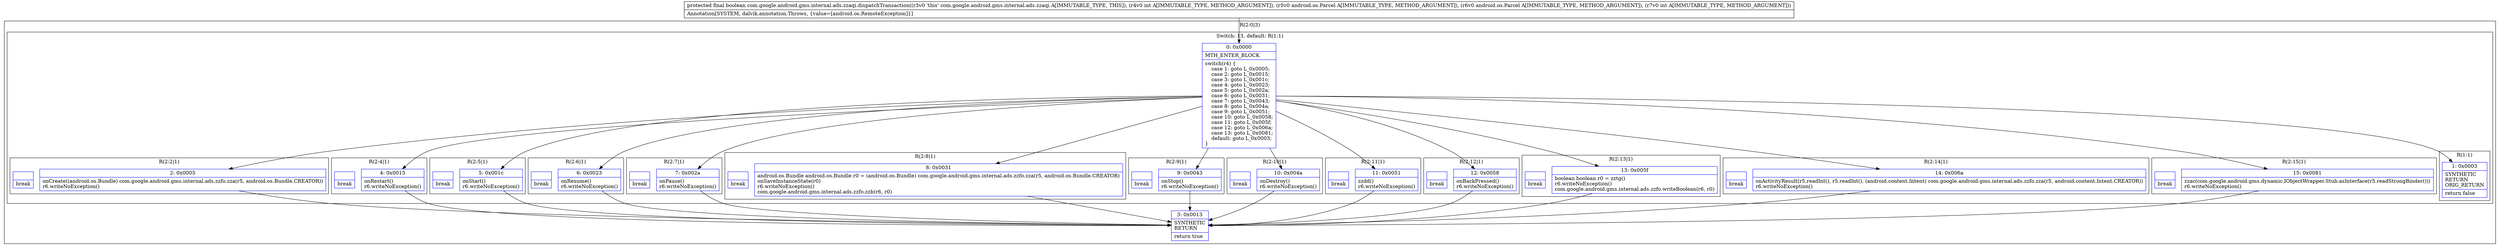 digraph "CFG forcom.google.android.gms.internal.ads.zzaqi.dispatchTransaction(ILandroid\/os\/Parcel;Landroid\/os\/Parcel;I)Z" {
subgraph cluster_Region_2060117444 {
label = "R(2:0|3)";
node [shape=record,color=blue];
subgraph cluster_SwitchRegion_1205062725 {
label = "Switch: 13, default: R(1:1)";
node [shape=record,color=blue];
Node_0 [shape=record,label="{0\:\ 0x0000|MTH_ENTER_BLOCK\l|switch(r4) \{\l    case 1: goto L_0x0005;\l    case 2: goto L_0x0015;\l    case 3: goto L_0x001c;\l    case 4: goto L_0x0023;\l    case 5: goto L_0x002a;\l    case 6: goto L_0x0031;\l    case 7: goto L_0x0043;\l    case 8: goto L_0x004a;\l    case 9: goto L_0x0051;\l    case 10: goto L_0x0058;\l    case 11: goto L_0x005f;\l    case 12: goto L_0x006a;\l    case 13: goto L_0x0081;\l    default: goto L_0x0003;\l\}\l}"];
subgraph cluster_Region_349732888 {
label = "R(2:2|1)";
node [shape=record,color=blue];
Node_2 [shape=record,label="{2\:\ 0x0005|onCreate((android.os.Bundle) com.google.android.gms.internal.ads.zzfo.zza(r5, android.os.Bundle.CREATOR))\lr6.writeNoException()\l}"];
Node_InsnContainer_1652687362 [shape=record,label="{|break\l}"];
}
subgraph cluster_Region_1330331475 {
label = "R(2:4|1)";
node [shape=record,color=blue];
Node_4 [shape=record,label="{4\:\ 0x0015|onRestart()\lr6.writeNoException()\l}"];
Node_InsnContainer_371421979 [shape=record,label="{|break\l}"];
}
subgraph cluster_Region_1185671559 {
label = "R(2:5|1)";
node [shape=record,color=blue];
Node_5 [shape=record,label="{5\:\ 0x001c|onStart()\lr6.writeNoException()\l}"];
Node_InsnContainer_885743938 [shape=record,label="{|break\l}"];
}
subgraph cluster_Region_585916719 {
label = "R(2:6|1)";
node [shape=record,color=blue];
Node_6 [shape=record,label="{6\:\ 0x0023|onResume()\lr6.writeNoException()\l}"];
Node_InsnContainer_794457538 [shape=record,label="{|break\l}"];
}
subgraph cluster_Region_916735615 {
label = "R(2:7|1)";
node [shape=record,color=blue];
Node_7 [shape=record,label="{7\:\ 0x002a|onPause()\lr6.writeNoException()\l}"];
Node_InsnContainer_1502277784 [shape=record,label="{|break\l}"];
}
subgraph cluster_Region_1149836055 {
label = "R(2:8|1)";
node [shape=record,color=blue];
Node_8 [shape=record,label="{8\:\ 0x0031|android.os.Bundle android.os.Bundle r0 = (android.os.Bundle) com.google.android.gms.internal.ads.zzfo.zza(r5, android.os.Bundle.CREATOR)\lonSaveInstanceState(r0)\lr6.writeNoException()\lcom.google.android.gms.internal.ads.zzfo.zzb(r6, r0)\l}"];
Node_InsnContainer_405673887 [shape=record,label="{|break\l}"];
}
subgraph cluster_Region_1680250173 {
label = "R(2:9|1)";
node [shape=record,color=blue];
Node_9 [shape=record,label="{9\:\ 0x0043|onStop()\lr6.writeNoException()\l}"];
Node_InsnContainer_1889906808 [shape=record,label="{|break\l}"];
}
subgraph cluster_Region_2116387012 {
label = "R(2:10|1)";
node [shape=record,color=blue];
Node_10 [shape=record,label="{10\:\ 0x004a|onDestroy()\lr6.writeNoException()\l}"];
Node_InsnContainer_375382640 [shape=record,label="{|break\l}"];
}
subgraph cluster_Region_1182798587 {
label = "R(2:11|1)";
node [shape=record,color=blue];
Node_11 [shape=record,label="{11\:\ 0x0051|zzdd()\lr6.writeNoException()\l}"];
Node_InsnContainer_469453859 [shape=record,label="{|break\l}"];
}
subgraph cluster_Region_1225444408 {
label = "R(2:12|1)";
node [shape=record,color=blue];
Node_12 [shape=record,label="{12\:\ 0x0058|onBackPressed()\lr6.writeNoException()\l}"];
Node_InsnContainer_548403979 [shape=record,label="{|break\l}"];
}
subgraph cluster_Region_808273756 {
label = "R(2:13|1)";
node [shape=record,color=blue];
Node_13 [shape=record,label="{13\:\ 0x005f|boolean boolean r0 = zztg()\lr6.writeNoException()\lcom.google.android.gms.internal.ads.zzfo.writeBoolean(r6, r0)\l}"];
Node_InsnContainer_1727930927 [shape=record,label="{|break\l}"];
}
subgraph cluster_Region_665182343 {
label = "R(2:14|1)";
node [shape=record,color=blue];
Node_14 [shape=record,label="{14\:\ 0x006a|onActivityResult(r5.readInt(), r5.readInt(), (android.content.Intent) com.google.android.gms.internal.ads.zzfo.zza(r5, android.content.Intent.CREATOR))\lr6.writeNoException()\l}"];
Node_InsnContainer_944870215 [shape=record,label="{|break\l}"];
}
subgraph cluster_Region_1735999717 {
label = "R(2:15|1)";
node [shape=record,color=blue];
Node_15 [shape=record,label="{15\:\ 0x0081|zzac(com.google.android.gms.dynamic.IObjectWrapper.Stub.asInterface(r5.readStrongBinder()))\lr6.writeNoException()\l}"];
Node_InsnContainer_1879177599 [shape=record,label="{|break\l}"];
}
subgraph cluster_Region_2015927840 {
label = "R(1:1)";
node [shape=record,color=blue];
Node_1 [shape=record,label="{1\:\ 0x0003|SYNTHETIC\lRETURN\lORIG_RETURN\l|return false\l}"];
}
}
Node_3 [shape=record,label="{3\:\ 0x0013|SYNTHETIC\lRETURN\l|return true\l}"];
}
MethodNode[shape=record,label="{protected final boolean com.google.android.gms.internal.ads.zzaqi.dispatchTransaction((r3v0 'this' com.google.android.gms.internal.ads.zzaqi A[IMMUTABLE_TYPE, THIS]), (r4v0 int A[IMMUTABLE_TYPE, METHOD_ARGUMENT]), (r5v0 android.os.Parcel A[IMMUTABLE_TYPE, METHOD_ARGUMENT]), (r6v0 android.os.Parcel A[IMMUTABLE_TYPE, METHOD_ARGUMENT]), (r7v0 int A[IMMUTABLE_TYPE, METHOD_ARGUMENT]))  | Annotation[SYSTEM, dalvik.annotation.Throws, \{value=[android.os.RemoteException]\}]\l}"];
MethodNode -> Node_0;
Node_0 -> Node_1;
Node_0 -> Node_2;
Node_0 -> Node_4;
Node_0 -> Node_5;
Node_0 -> Node_6;
Node_0 -> Node_7;
Node_0 -> Node_8;
Node_0 -> Node_9;
Node_0 -> Node_10;
Node_0 -> Node_11;
Node_0 -> Node_12;
Node_0 -> Node_13;
Node_0 -> Node_14;
Node_0 -> Node_15;
Node_2 -> Node_3;
Node_4 -> Node_3;
Node_5 -> Node_3;
Node_6 -> Node_3;
Node_7 -> Node_3;
Node_8 -> Node_3;
Node_9 -> Node_3;
Node_10 -> Node_3;
Node_11 -> Node_3;
Node_12 -> Node_3;
Node_13 -> Node_3;
Node_14 -> Node_3;
Node_15 -> Node_3;
}

